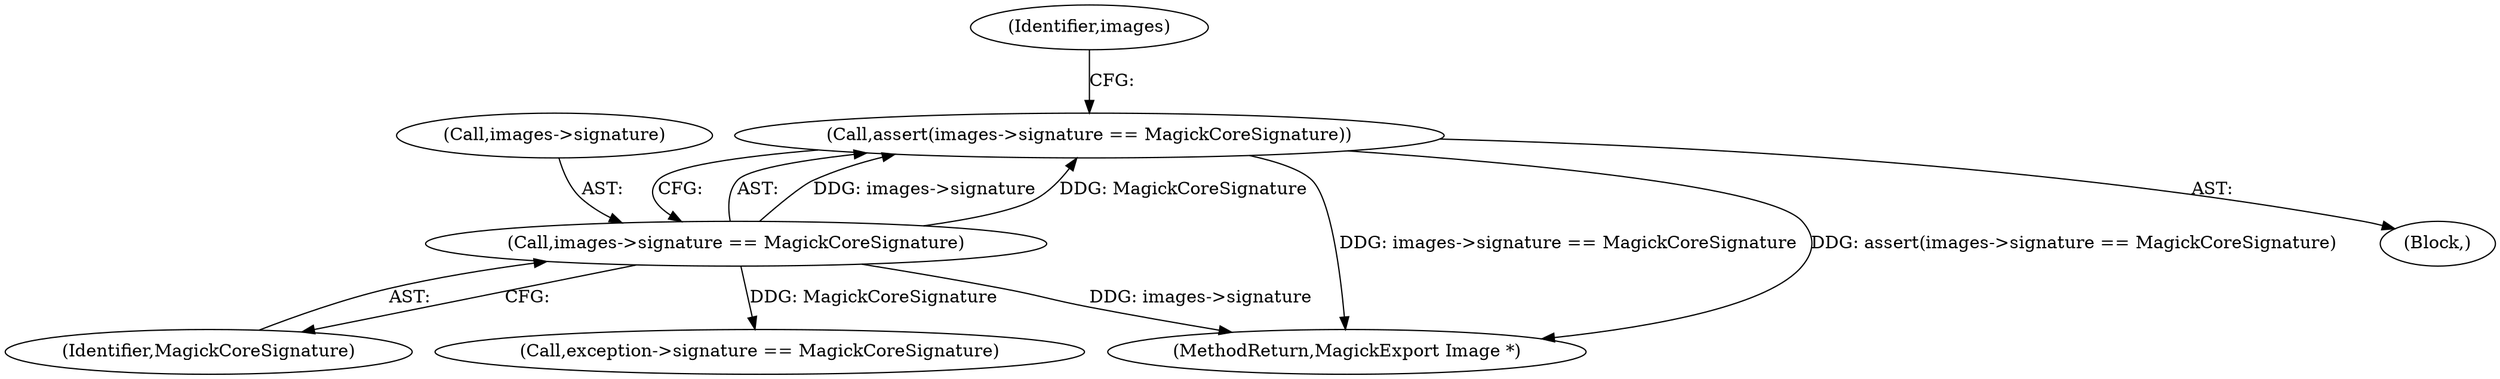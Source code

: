 digraph "0_ImageMagick6_61135001a625364e29bdce83832f043eebde7b5a@API" {
"1000131" [label="(Call,assert(images->signature == MagickCoreSignature))"];
"1000132" [label="(Call,images->signature == MagickCoreSignature)"];
"1000159" [label="(Call,exception->signature == MagickCoreSignature)"];
"1000131" [label="(Call,assert(images->signature == MagickCoreSignature))"];
"1000105" [label="(Block,)"];
"1000133" [label="(Call,images->signature)"];
"1000136" [label="(Identifier,MagickCoreSignature)"];
"1000140" [label="(Identifier,images)"];
"1000926" [label="(MethodReturn,MagickExport Image *)"];
"1000132" [label="(Call,images->signature == MagickCoreSignature)"];
"1000131" -> "1000105"  [label="AST: "];
"1000131" -> "1000132"  [label="CFG: "];
"1000132" -> "1000131"  [label="AST: "];
"1000140" -> "1000131"  [label="CFG: "];
"1000131" -> "1000926"  [label="DDG: images->signature == MagickCoreSignature"];
"1000131" -> "1000926"  [label="DDG: assert(images->signature == MagickCoreSignature)"];
"1000132" -> "1000131"  [label="DDG: images->signature"];
"1000132" -> "1000131"  [label="DDG: MagickCoreSignature"];
"1000132" -> "1000136"  [label="CFG: "];
"1000133" -> "1000132"  [label="AST: "];
"1000136" -> "1000132"  [label="AST: "];
"1000132" -> "1000926"  [label="DDG: images->signature"];
"1000132" -> "1000159"  [label="DDG: MagickCoreSignature"];
}
